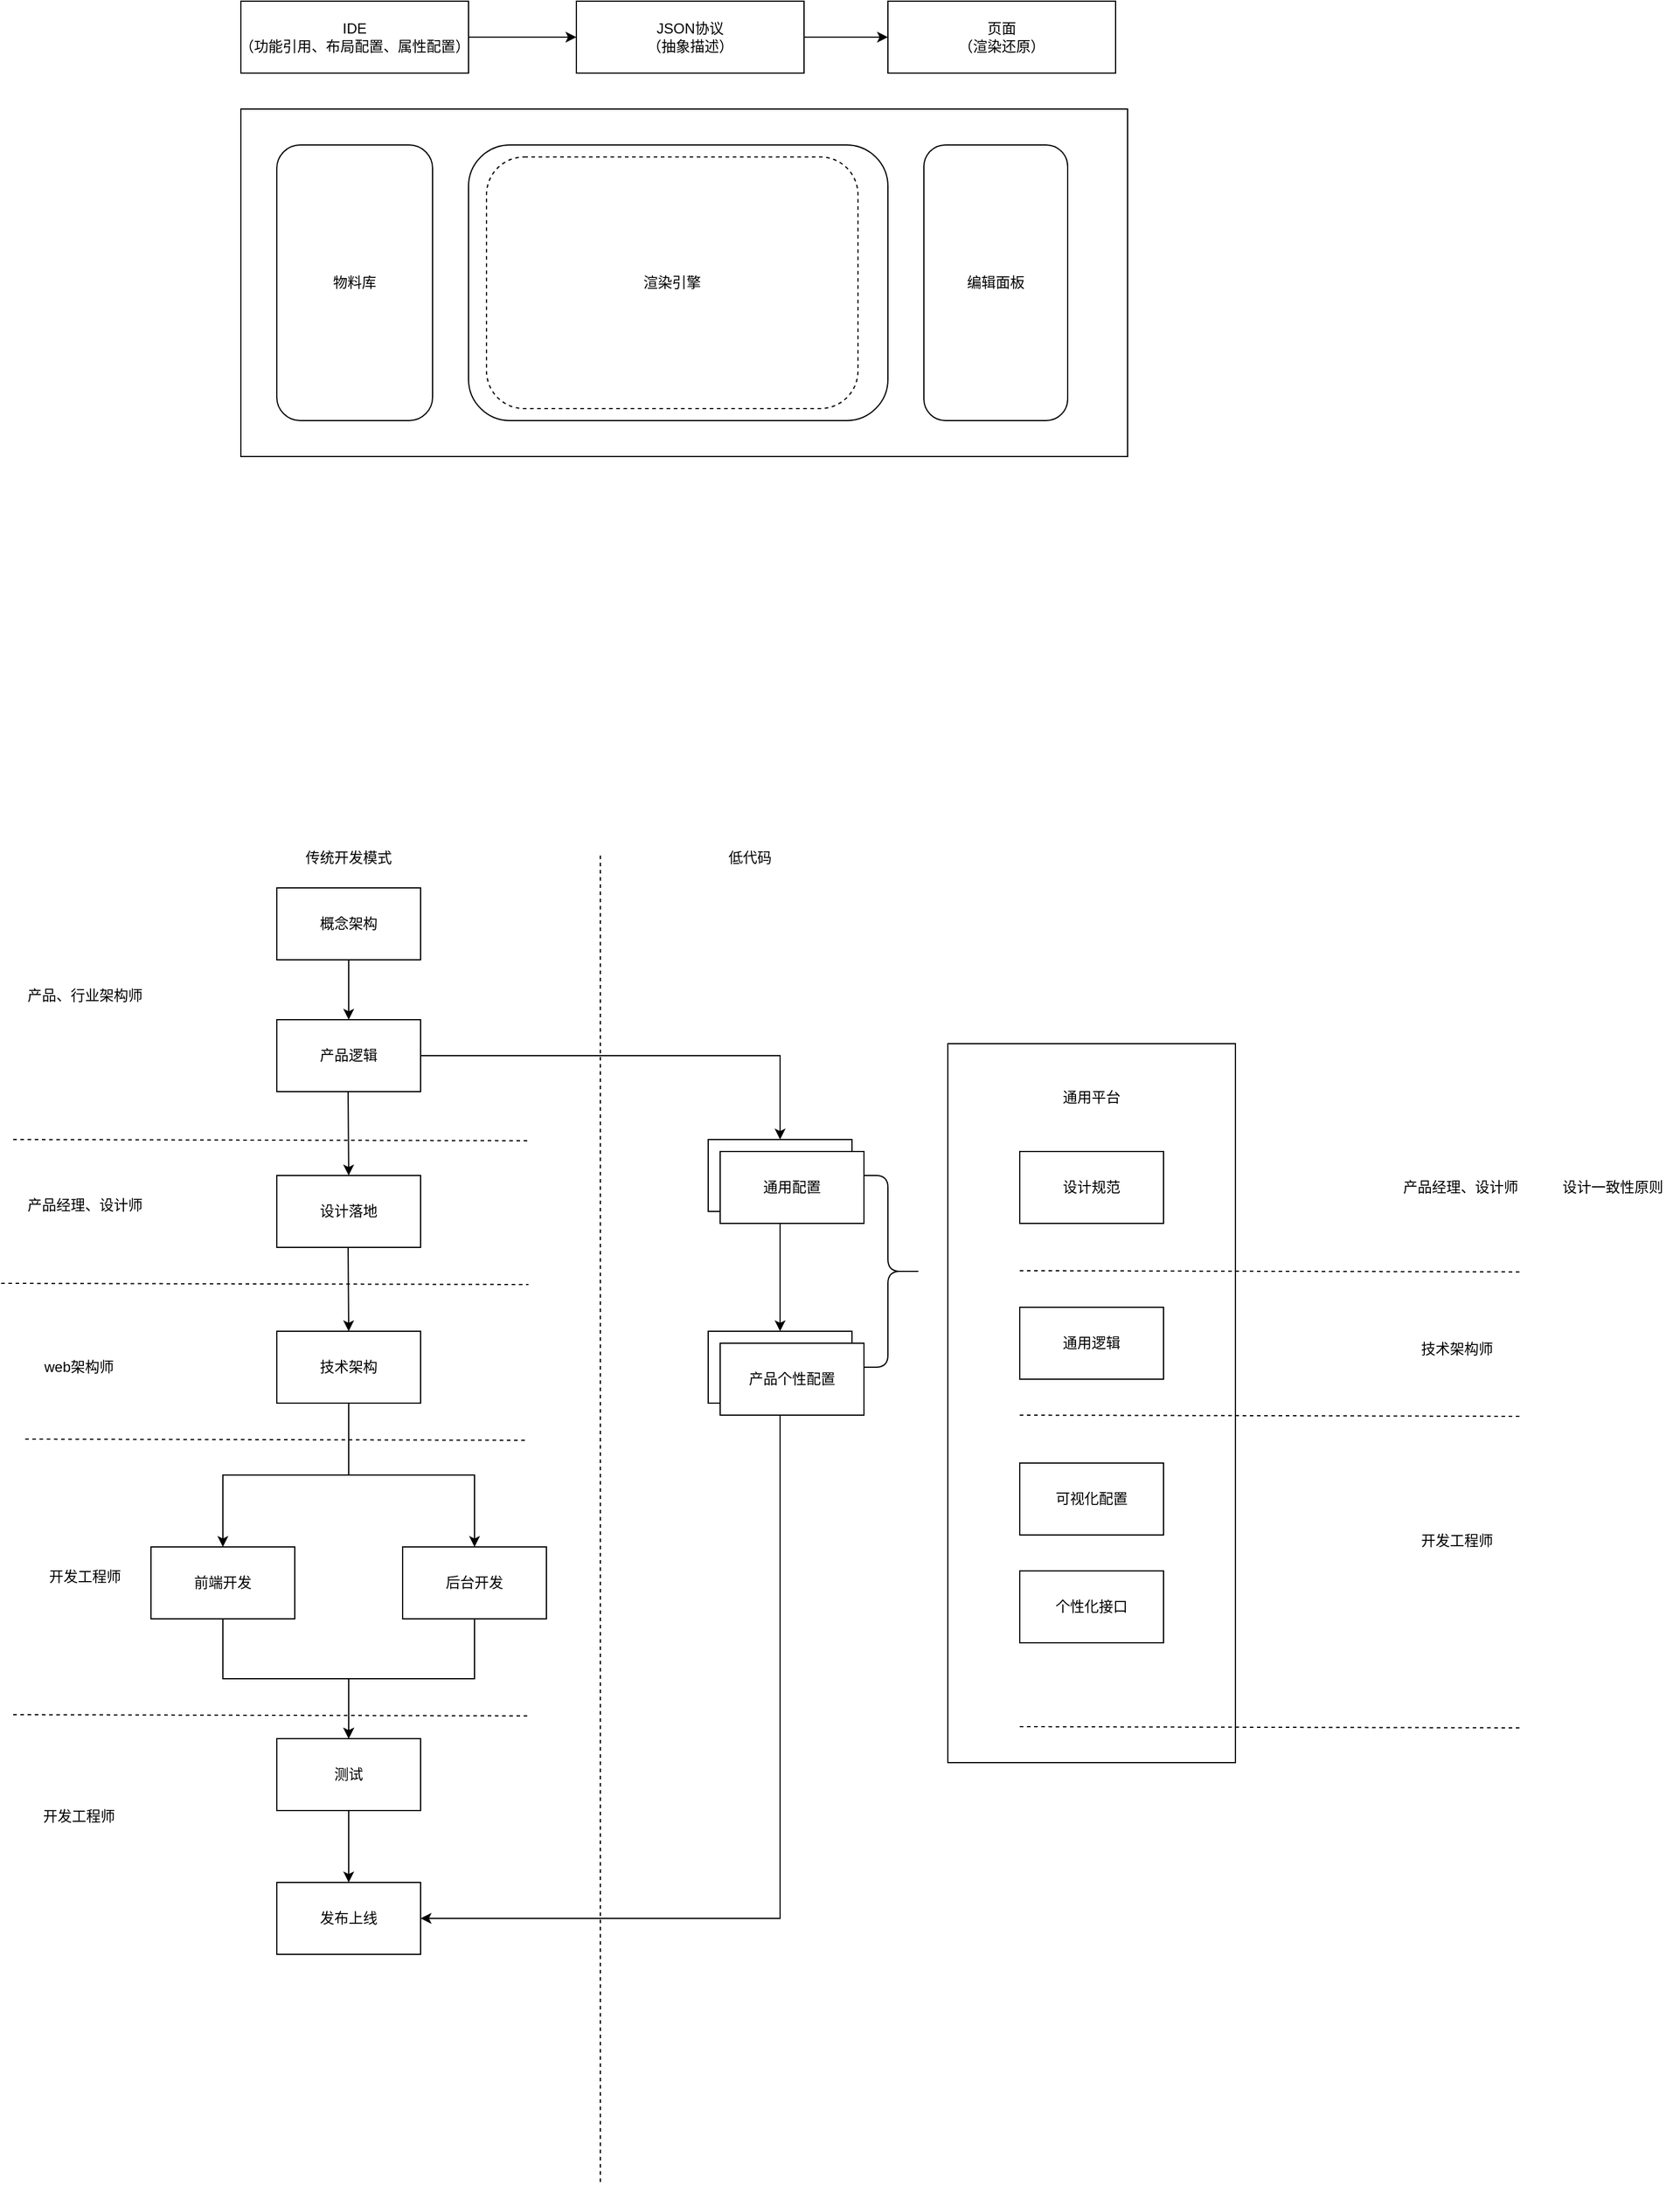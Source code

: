 <mxfile version="20.0.4" type="github"><diagram id="ebTh4-h3dr90-dNFPEcB" name="第 1 页"><mxGraphModel dx="2347" dy="2053" grid="1" gridSize="10" guides="1" tooltips="1" connect="1" arrows="1" fold="1" page="1" pageScale="1" pageWidth="850" pageHeight="1100" math="0" shadow="0"><root><mxCell id="0"/><mxCell id="1" parent="0"/><mxCell id="Ij1V0MCkDoJwAxZq359Y-1" value="" style="rounded=0;whiteSpace=wrap;html=1;" vertex="1" parent="1"><mxGeometry x="80" y="-230" width="190" height="60" as="geometry"/></mxCell><mxCell id="Ij1V0MCkDoJwAxZq359Y-4" value="IDE&lt;br&gt;（功能引用、布局配置、属性配置）" style="text;html=1;strokeColor=none;fillColor=none;align=center;verticalAlign=middle;whiteSpace=wrap;rounded=0;" vertex="1" parent="1"><mxGeometry x="65" y="-215" width="220" height="30" as="geometry"/></mxCell><mxCell id="Ij1V0MCkDoJwAxZq359Y-5" value="JSON协议&lt;br&gt;（抽象描述）" style="rounded=0;whiteSpace=wrap;html=1;" vertex="1" parent="1"><mxGeometry x="360" y="-230" width="190" height="60" as="geometry"/></mxCell><mxCell id="Ij1V0MCkDoJwAxZq359Y-6" value="页面&lt;br&gt;（渲染还原）" style="rounded=0;whiteSpace=wrap;html=1;" vertex="1" parent="1"><mxGeometry x="620" y="-230" width="190" height="60" as="geometry"/></mxCell><mxCell id="Ij1V0MCkDoJwAxZq359Y-7" value="" style="endArrow=classic;html=1;rounded=0;entryX=0;entryY=0.5;entryDx=0;entryDy=0;" edge="1" parent="1" target="Ij1V0MCkDoJwAxZq359Y-5"><mxGeometry width="50" height="50" relative="1" as="geometry"><mxPoint x="270" y="-200" as="sourcePoint"/><mxPoint x="320" y="-250" as="targetPoint"/></mxGeometry></mxCell><mxCell id="Ij1V0MCkDoJwAxZq359Y-9" value="" style="endArrow=classic;html=1;rounded=0;exitX=1;exitY=0.5;exitDx=0;exitDy=0;" edge="1" parent="1" source="Ij1V0MCkDoJwAxZq359Y-5"><mxGeometry width="50" height="50" relative="1" as="geometry"><mxPoint x="570" y="-150" as="sourcePoint"/><mxPoint x="620" y="-200" as="targetPoint"/></mxGeometry></mxCell><mxCell id="Ij1V0MCkDoJwAxZq359Y-10" value="" style="rounded=0;whiteSpace=wrap;html=1;" vertex="1" parent="1"><mxGeometry x="80" y="-140" width="740" height="290" as="geometry"/></mxCell><mxCell id="Ij1V0MCkDoJwAxZq359Y-12" value="物料库" style="rounded=1;whiteSpace=wrap;html=1;" vertex="1" parent="1"><mxGeometry x="110" y="-110" width="130" height="230" as="geometry"/></mxCell><mxCell id="Ij1V0MCkDoJwAxZq359Y-13" value="" style="rounded=1;whiteSpace=wrap;html=1;" vertex="1" parent="1"><mxGeometry x="270" y="-110" width="350" height="230" as="geometry"/></mxCell><mxCell id="Ij1V0MCkDoJwAxZq359Y-14" value="编辑面板" style="rounded=1;whiteSpace=wrap;html=1;" vertex="1" parent="1"><mxGeometry x="650" y="-110" width="120" height="230" as="geometry"/></mxCell><mxCell id="Ij1V0MCkDoJwAxZq359Y-15" value="渲染引擎" style="rounded=1;whiteSpace=wrap;html=1;dashed=1;" vertex="1" parent="1"><mxGeometry x="285" y="-100" width="310" height="210" as="geometry"/></mxCell><mxCell id="Ij1V0MCkDoJwAxZq359Y-16" value="概念架构" style="rounded=0;whiteSpace=wrap;html=1;" vertex="1" parent="1"><mxGeometry x="110" y="510" width="120" height="60" as="geometry"/></mxCell><mxCell id="Ij1V0MCkDoJwAxZq359Y-17" value="产品逻辑" style="rounded=0;whiteSpace=wrap;html=1;" vertex="1" parent="1"><mxGeometry x="110" y="620" width="120" height="60" as="geometry"/></mxCell><mxCell id="Ij1V0MCkDoJwAxZq359Y-18" value="设计落地" style="rounded=0;whiteSpace=wrap;html=1;" vertex="1" parent="1"><mxGeometry x="110" y="750" width="120" height="60" as="geometry"/></mxCell><mxCell id="Ij1V0MCkDoJwAxZq359Y-19" value="技术架构" style="rounded=0;whiteSpace=wrap;html=1;" vertex="1" parent="1"><mxGeometry x="110" y="880" width="120" height="60" as="geometry"/></mxCell><mxCell id="Ij1V0MCkDoJwAxZq359Y-20" value="通用配置" style="rounded=0;whiteSpace=wrap;html=1;" vertex="1" parent="1"><mxGeometry x="470" y="720" width="120" height="60" as="geometry"/></mxCell><mxCell id="Ij1V0MCkDoJwAxZq359Y-21" value="产品个性配置" style="rounded=0;whiteSpace=wrap;html=1;" vertex="1" parent="1"><mxGeometry x="470" y="880" width="120" height="60" as="geometry"/></mxCell><mxCell id="Ij1V0MCkDoJwAxZq359Y-23" value="传统开发模式" style="text;html=1;strokeColor=none;fillColor=none;align=center;verticalAlign=middle;whiteSpace=wrap;rounded=0;dashed=1;" vertex="1" parent="1"><mxGeometry x="125" y="470" width="90" height="30" as="geometry"/></mxCell><mxCell id="Ij1V0MCkDoJwAxZq359Y-24" value="产品经理、设计师" style="text;html=1;strokeColor=none;fillColor=none;align=center;verticalAlign=middle;whiteSpace=wrap;rounded=0;dashed=1;" vertex="1" parent="1"><mxGeometry x="-105" y="760" width="110" height="30" as="geometry"/></mxCell><mxCell id="Ij1V0MCkDoJwAxZq359Y-25" value="产品、行业架构师" style="text;html=1;strokeColor=none;fillColor=none;align=center;verticalAlign=middle;whiteSpace=wrap;rounded=0;dashed=1;" vertex="1" parent="1"><mxGeometry x="-100" y="585" width="100" height="30" as="geometry"/></mxCell><mxCell id="Ij1V0MCkDoJwAxZq359Y-26" value="" style="endArrow=classic;html=1;rounded=0;exitX=0.5;exitY=1;exitDx=0;exitDy=0;entryX=0.5;entryY=0;entryDx=0;entryDy=0;" edge="1" parent="1" source="Ij1V0MCkDoJwAxZq359Y-16" target="Ij1V0MCkDoJwAxZq359Y-17"><mxGeometry width="50" height="50" relative="1" as="geometry"><mxPoint x="590" y="840" as="sourcePoint"/><mxPoint x="640" y="790" as="targetPoint"/></mxGeometry></mxCell><mxCell id="Ij1V0MCkDoJwAxZq359Y-27" value="" style="endArrow=classic;html=1;rounded=0;exitX=0.5;exitY=1;exitDx=0;exitDy=0;entryX=0.5;entryY=0;entryDx=0;entryDy=0;" edge="1" parent="1" target="Ij1V0MCkDoJwAxZq359Y-18"><mxGeometry width="50" height="50" relative="1" as="geometry"><mxPoint x="169.5" y="680" as="sourcePoint"/><mxPoint x="169.5" y="730" as="targetPoint"/></mxGeometry></mxCell><mxCell id="Ij1V0MCkDoJwAxZq359Y-29" value="" style="endArrow=classic;html=1;rounded=0;exitX=0.5;exitY=1;exitDx=0;exitDy=0;entryX=0.5;entryY=0;entryDx=0;entryDy=0;" edge="1" parent="1"><mxGeometry width="50" height="50" relative="1" as="geometry"><mxPoint x="169.5" y="810" as="sourcePoint"/><mxPoint x="170" y="880" as="targetPoint"/></mxGeometry></mxCell><mxCell id="Ij1V0MCkDoJwAxZq359Y-31" value="" style="endArrow=none;dashed=1;html=1;rounded=0;" edge="1" parent="1"><mxGeometry width="50" height="50" relative="1" as="geometry"><mxPoint x="-110" y="720" as="sourcePoint"/><mxPoint x="320" y="721" as="targetPoint"/></mxGeometry></mxCell><mxCell id="Ij1V0MCkDoJwAxZq359Y-32" value="" style="endArrow=none;dashed=1;html=1;rounded=0;" edge="1" parent="1"><mxGeometry width="50" height="50" relative="1" as="geometry"><mxPoint x="380" y="1590" as="sourcePoint"/><mxPoint x="380" y="480" as="targetPoint"/></mxGeometry></mxCell><mxCell id="Ij1V0MCkDoJwAxZq359Y-33" value="" style="endArrow=none;dashed=1;html=1;rounded=0;" edge="1" parent="1"><mxGeometry width="50" height="50" relative="1" as="geometry"><mxPoint x="-120" y="840" as="sourcePoint"/><mxPoint x="320" y="841" as="targetPoint"/></mxGeometry></mxCell><mxCell id="Ij1V0MCkDoJwAxZq359Y-34" value="" style="endArrow=none;dashed=1;html=1;rounded=0;" edge="1" parent="1"><mxGeometry width="50" height="50" relative="1" as="geometry"><mxPoint x="-100" y="970" as="sourcePoint"/><mxPoint x="320" y="971" as="targetPoint"/></mxGeometry></mxCell><mxCell id="Ij1V0MCkDoJwAxZq359Y-35" value="web架构师" style="text;html=1;strokeColor=none;fillColor=none;align=center;verticalAlign=middle;whiteSpace=wrap;rounded=0;dashed=1;" vertex="1" parent="1"><mxGeometry x="-110" y="895" width="110" height="30" as="geometry"/></mxCell><mxCell id="Ij1V0MCkDoJwAxZq359Y-37" value="测试" style="rounded=0;whiteSpace=wrap;html=1;" vertex="1" parent="1"><mxGeometry x="110" y="1220" width="120" height="60" as="geometry"/></mxCell><mxCell id="Ij1V0MCkDoJwAxZq359Y-38" value="后台开发" style="rounded=0;whiteSpace=wrap;html=1;" vertex="1" parent="1"><mxGeometry x="215" y="1060" width="120" height="60" as="geometry"/></mxCell><mxCell id="Ij1V0MCkDoJwAxZq359Y-39" value="前端开发" style="rounded=0;whiteSpace=wrap;html=1;" vertex="1" parent="1"><mxGeometry x="5" y="1060" width="120" height="60" as="geometry"/></mxCell><mxCell id="Ij1V0MCkDoJwAxZq359Y-43" value="" style="edgeStyle=elbowEdgeStyle;elbow=vertical;endArrow=classic;html=1;rounded=0;exitX=0.5;exitY=1;exitDx=0;exitDy=0;entryX=0.5;entryY=0;entryDx=0;entryDy=0;" edge="1" parent="1" source="Ij1V0MCkDoJwAxZq359Y-19" target="Ij1V0MCkDoJwAxZq359Y-39"><mxGeometry width="50" height="50" relative="1" as="geometry"><mxPoint x="580" y="1250" as="sourcePoint"/><mxPoint x="630" y="1200" as="targetPoint"/></mxGeometry></mxCell><mxCell id="Ij1V0MCkDoJwAxZq359Y-44" value="" style="edgeStyle=elbowEdgeStyle;elbow=vertical;endArrow=classic;html=1;rounded=0;entryX=0.5;entryY=0;entryDx=0;entryDy=0;" edge="1" parent="1" target="Ij1V0MCkDoJwAxZq359Y-38"><mxGeometry width="50" height="50" relative="1" as="geometry"><mxPoint x="170" y="940" as="sourcePoint"/><mxPoint x="70" y="1110" as="targetPoint"/></mxGeometry></mxCell><mxCell id="Ij1V0MCkDoJwAxZq359Y-45" value="" style="edgeStyle=elbowEdgeStyle;elbow=vertical;endArrow=classic;html=1;rounded=0;exitX=0.5;exitY=1;exitDx=0;exitDy=0;entryX=0.5;entryY=0;entryDx=0;entryDy=0;" edge="1" parent="1" source="Ij1V0MCkDoJwAxZq359Y-39" target="Ij1V0MCkDoJwAxZq359Y-37"><mxGeometry width="50" height="50" relative="1" as="geometry"><mxPoint x="580" y="1350" as="sourcePoint"/><mxPoint x="630" y="1300" as="targetPoint"/></mxGeometry></mxCell><mxCell id="Ij1V0MCkDoJwAxZq359Y-46" value="" style="edgeStyle=elbowEdgeStyle;elbow=vertical;endArrow=classic;html=1;rounded=0;exitX=0.5;exitY=1;exitDx=0;exitDy=0;entryX=0.5;entryY=0;entryDx=0;entryDy=0;" edge="1" parent="1" source="Ij1V0MCkDoJwAxZq359Y-38" target="Ij1V0MCkDoJwAxZq359Y-37"><mxGeometry width="50" height="50" relative="1" as="geometry"><mxPoint x="75" y="1130" as="sourcePoint"/><mxPoint x="140" y="1220" as="targetPoint"/></mxGeometry></mxCell><mxCell id="Ij1V0MCkDoJwAxZq359Y-47" value="" style="endArrow=none;dashed=1;html=1;rounded=0;" edge="1" parent="1"><mxGeometry width="50" height="50" relative="1" as="geometry"><mxPoint x="-110" y="1200" as="sourcePoint"/><mxPoint x="320" y="1201" as="targetPoint"/></mxGeometry></mxCell><mxCell id="Ij1V0MCkDoJwAxZq359Y-48" value="开发工程师" style="text;html=1;strokeColor=none;fillColor=none;align=center;verticalAlign=middle;whiteSpace=wrap;rounded=0;dashed=1;" vertex="1" parent="1"><mxGeometry x="-105" y="1070" width="110" height="30" as="geometry"/></mxCell><mxCell id="Ij1V0MCkDoJwAxZq359Y-49" value="开发工程师" style="text;html=1;strokeColor=none;fillColor=none;align=center;verticalAlign=middle;whiteSpace=wrap;rounded=0;dashed=1;" vertex="1" parent="1"><mxGeometry x="-110" y="1270" width="110" height="30" as="geometry"/></mxCell><mxCell id="Ij1V0MCkDoJwAxZq359Y-50" value="发布上线" style="rounded=0;whiteSpace=wrap;html=1;" vertex="1" parent="1"><mxGeometry x="110" y="1340" width="120" height="60" as="geometry"/></mxCell><mxCell id="Ij1V0MCkDoJwAxZq359Y-51" value="" style="endArrow=classic;html=1;rounded=0;entryX=0.5;entryY=0;entryDx=0;entryDy=0;" edge="1" parent="1" source="Ij1V0MCkDoJwAxZq359Y-37" target="Ij1V0MCkDoJwAxZq359Y-50"><mxGeometry width="50" height="50" relative="1" as="geometry"><mxPoint x="310" y="1340" as="sourcePoint"/><mxPoint x="180" y="890" as="targetPoint"/></mxGeometry></mxCell><mxCell id="Ij1V0MCkDoJwAxZq359Y-52" value="低代码" style="text;html=1;strokeColor=none;fillColor=none;align=center;verticalAlign=middle;whiteSpace=wrap;rounded=0;dashed=1;" vertex="1" parent="1"><mxGeometry x="460" y="470" width="90" height="30" as="geometry"/></mxCell><mxCell id="Ij1V0MCkDoJwAxZq359Y-54" value="" style="edgeStyle=segmentEdgeStyle;endArrow=classic;html=1;rounded=0;exitX=1;exitY=0.5;exitDx=0;exitDy=0;entryX=0.5;entryY=0;entryDx=0;entryDy=0;" edge="1" parent="1" source="Ij1V0MCkDoJwAxZq359Y-17" target="Ij1V0MCkDoJwAxZq359Y-20"><mxGeometry width="50" height="50" relative="1" as="geometry"><mxPoint x="580" y="950" as="sourcePoint"/><mxPoint x="630" y="900" as="targetPoint"/></mxGeometry></mxCell><mxCell id="Ij1V0MCkDoJwAxZq359Y-56" value="" style="endArrow=classic;html=1;rounded=0;exitX=0.5;exitY=1;exitDx=0;exitDy=0;entryX=0.5;entryY=0;entryDx=0;entryDy=0;" edge="1" parent="1" target="Ij1V0MCkDoJwAxZq359Y-21"><mxGeometry width="50" height="50" relative="1" as="geometry"><mxPoint x="530" y="780" as="sourcePoint"/><mxPoint x="530.5" y="850" as="targetPoint"/></mxGeometry></mxCell><mxCell id="Ij1V0MCkDoJwAxZq359Y-61" value="" style="edgeStyle=segmentEdgeStyle;endArrow=classic;html=1;rounded=0;exitX=0.5;exitY=1;exitDx=0;exitDy=0;" edge="1" parent="1" source="Ij1V0MCkDoJwAxZq359Y-21"><mxGeometry width="50" height="50" relative="1" as="geometry"><mxPoint x="390" y="1030" as="sourcePoint"/><mxPoint x="230" y="1370" as="targetPoint"/><Array as="points"><mxPoint x="530" y="1370"/><mxPoint x="230" y="1370"/></Array></mxGeometry></mxCell><mxCell id="Ij1V0MCkDoJwAxZq359Y-62" value="" style="shape=curlyBracket;whiteSpace=wrap;html=1;rounded=1;flipH=1;" vertex="1" parent="1"><mxGeometry x="590" y="750" width="60" height="160" as="geometry"/></mxCell><mxCell id="Ij1V0MCkDoJwAxZq359Y-63" value="" style="rounded=0;whiteSpace=wrap;html=1;" vertex="1" parent="1"><mxGeometry x="670" y="640" width="240" height="600" as="geometry"/></mxCell><mxCell id="Ij1V0MCkDoJwAxZq359Y-64" value="通用平台" style="text;html=1;strokeColor=none;fillColor=none;align=center;verticalAlign=middle;whiteSpace=wrap;rounded=0;" vertex="1" parent="1"><mxGeometry x="760" y="670" width="60" height="30" as="geometry"/></mxCell><mxCell id="Ij1V0MCkDoJwAxZq359Y-65" value="通用逻辑" style="rounded=0;whiteSpace=wrap;html=1;" vertex="1" parent="1"><mxGeometry x="730" y="860" width="120" height="60" as="geometry"/></mxCell><mxCell id="Ij1V0MCkDoJwAxZq359Y-66" value="设计规范" style="rounded=0;whiteSpace=wrap;html=1;" vertex="1" parent="1"><mxGeometry x="730" y="730" width="120" height="60" as="geometry"/></mxCell><mxCell id="Ij1V0MCkDoJwAxZq359Y-67" value="通用配置" style="rounded=0;whiteSpace=wrap;html=1;" vertex="1" parent="1"><mxGeometry x="480" y="730" width="120" height="60" as="geometry"/></mxCell><mxCell id="Ij1V0MCkDoJwAxZq359Y-68" value="可视化配置" style="rounded=0;whiteSpace=wrap;html=1;" vertex="1" parent="1"><mxGeometry x="730" y="990" width="120" height="60" as="geometry"/></mxCell><mxCell id="Ij1V0MCkDoJwAxZq359Y-69" value="个性化接口" style="rounded=0;whiteSpace=wrap;html=1;" vertex="1" parent="1"><mxGeometry x="730" y="1080" width="120" height="60" as="geometry"/></mxCell><mxCell id="Ij1V0MCkDoJwAxZq359Y-70" value="" style="endArrow=none;dashed=1;html=1;rounded=0;" edge="1" parent="1"><mxGeometry width="50" height="50" relative="1" as="geometry"><mxPoint x="730" y="829.47" as="sourcePoint"/><mxPoint x="1150" y="830.47" as="targetPoint"/></mxGeometry></mxCell><mxCell id="Ij1V0MCkDoJwAxZq359Y-71" value="" style="endArrow=none;dashed=1;html=1;rounded=0;" edge="1" parent="1"><mxGeometry width="50" height="50" relative="1" as="geometry"><mxPoint x="730" y="950" as="sourcePoint"/><mxPoint x="1150" y="951" as="targetPoint"/></mxGeometry></mxCell><mxCell id="Ij1V0MCkDoJwAxZq359Y-73" value="开发工程师" style="text;html=1;strokeColor=none;fillColor=none;align=center;verticalAlign=middle;whiteSpace=wrap;rounded=0;dashed=1;" vertex="1" parent="1"><mxGeometry x="1040" y="1040" width="110" height="30" as="geometry"/></mxCell><mxCell id="Ij1V0MCkDoJwAxZq359Y-75" value="技术架构师" style="text;html=1;strokeColor=none;fillColor=none;align=center;verticalAlign=middle;whiteSpace=wrap;rounded=0;dashed=1;" vertex="1" parent="1"><mxGeometry x="1040" y="880" width="110" height="30" as="geometry"/></mxCell><mxCell id="Ij1V0MCkDoJwAxZq359Y-76" value="产品经理、设计师" style="text;html=1;strokeColor=none;fillColor=none;align=center;verticalAlign=middle;whiteSpace=wrap;rounded=0;dashed=1;" vertex="1" parent="1"><mxGeometry x="1043" y="745" width="110" height="30" as="geometry"/></mxCell><mxCell id="Ij1V0MCkDoJwAxZq359Y-78" value="设计一致性原则" style="text;html=1;strokeColor=none;fillColor=none;align=center;verticalAlign=middle;whiteSpace=wrap;rounded=0;dashed=1;" vertex="1" parent="1"><mxGeometry x="1170" y="745" width="110" height="30" as="geometry"/></mxCell><mxCell id="Ij1V0MCkDoJwAxZq359Y-79" value="" style="endArrow=none;dashed=1;html=1;rounded=0;" edge="1" parent="1"><mxGeometry width="50" height="50" relative="1" as="geometry"><mxPoint x="730.0" y="1210" as="sourcePoint"/><mxPoint x="1150" y="1211" as="targetPoint"/></mxGeometry></mxCell><mxCell id="Ij1V0MCkDoJwAxZq359Y-80" value="产品个性配置" style="rounded=0;whiteSpace=wrap;html=1;" vertex="1" parent="1"><mxGeometry x="480" y="890" width="120" height="60" as="geometry"/></mxCell></root></mxGraphModel></diagram></mxfile>